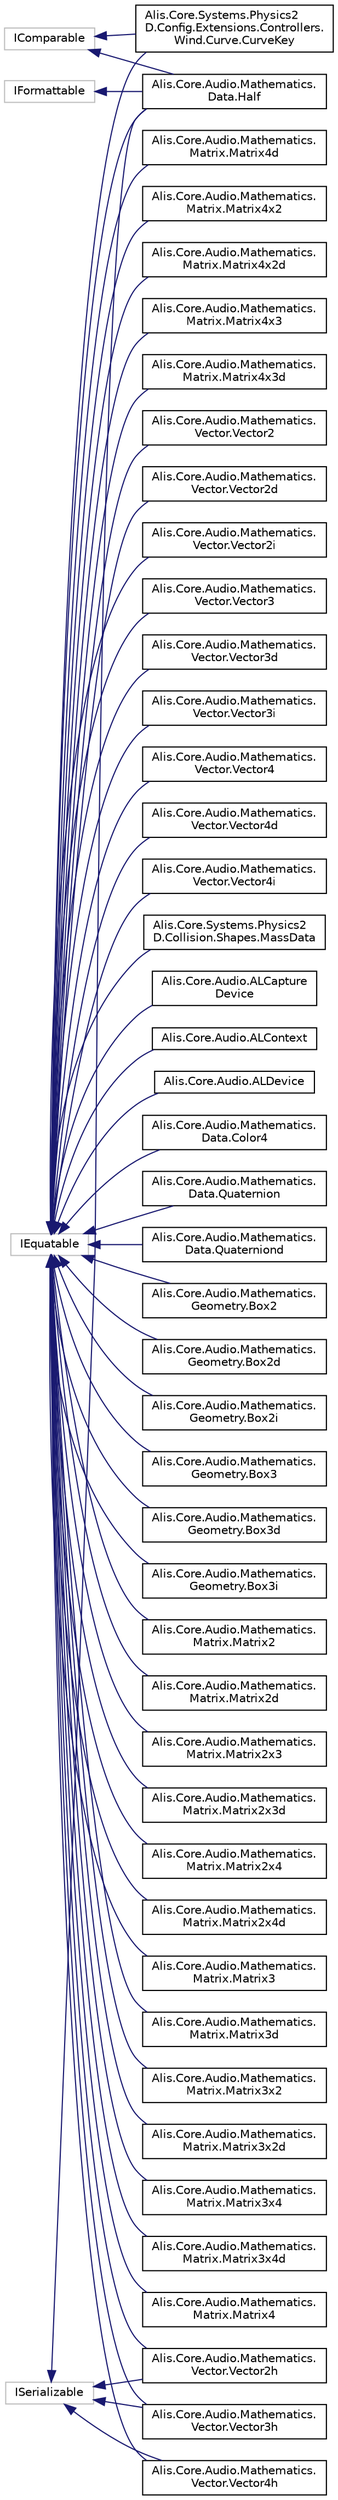 digraph "Graphical Class Hierarchy"
{
 // LATEX_PDF_SIZE
  edge [fontname="Helvetica",fontsize="10",labelfontname="Helvetica",labelfontsize="10"];
  node [fontname="Helvetica",fontsize="10",shape=record];
  rankdir="LR";
  Node424 [label="IComparable",height=0.2,width=0.4,color="grey75", fillcolor="white", style="filled",tooltip=" "];
  Node424 -> Node0 [dir="back",color="midnightblue",fontsize="10",style="solid",fontname="Helvetica"];
  Node0 [label="Alis.Core.Audio.Mathematics.\lData.Half",height=0.2,width=0.4,color="black", fillcolor="white", style="filled",URL="$struct_alis_1_1_core_1_1_audio_1_1_mathematics_1_1_data_1_1_half.html",tooltip="The name Half is derived from half-precision floating-point number. It occupies only 16 bits,..."];
  Node424 -> Node387 [dir="back",color="midnightblue",fontsize="10",style="solid",fontname="Helvetica"];
  Node387 [label="Alis.Core.Systems.Physics2\lD.Config.Extensions.Controllers.\lWind.Curve.CurveKey",height=0.2,width=0.4,color="black", fillcolor="white", style="filled",URL="$class_alis_1_1_core_1_1_systems_1_1_physics2_d_1_1_config_1_1_extensions_1_1_controllers_1_1_wind_1_1_curve_1_1_curve_key.html",tooltip="Key point on the Curve."];
  Node346 [label="IEquatable",height=0.2,width=0.4,color="grey75", fillcolor="white", style="filled",tooltip=" "];
  Node346 -> Node347 [dir="back",color="midnightblue",fontsize="10",style="solid",fontname="Helvetica"];
  Node347 [label="Alis.Core.Audio.ALCapture\lDevice",height=0.2,width=0.4,color="black", fillcolor="white", style="filled",URL="$struct_alis_1_1_core_1_1_audio_1_1_a_l_capture_device.html",tooltip="Handle to an OpenAL capture device."];
  Node346 -> Node348 [dir="back",color="midnightblue",fontsize="10",style="solid",fontname="Helvetica"];
  Node348 [label="Alis.Core.Audio.ALContext",height=0.2,width=0.4,color="black", fillcolor="white", style="filled",URL="$struct_alis_1_1_core_1_1_audio_1_1_a_l_context.html",tooltip="The al context"];
  Node346 -> Node349 [dir="back",color="midnightblue",fontsize="10",style="solid",fontname="Helvetica"];
  Node349 [label="Alis.Core.Audio.ALDevice",height=0.2,width=0.4,color="black", fillcolor="white", style="filled",URL="$struct_alis_1_1_core_1_1_audio_1_1_a_l_device.html",tooltip="Opaque handle to an OpenAL device."];
  Node346 -> Node350 [dir="back",color="midnightblue",fontsize="10",style="solid",fontname="Helvetica"];
  Node350 [label="Alis.Core.Audio.Mathematics.\lData.Color4",height=0.2,width=0.4,color="black", fillcolor="white", style="filled",URL="$struct_alis_1_1_core_1_1_audio_1_1_mathematics_1_1_data_1_1_color4.html",tooltip="Represents a color with 4 floating-point components (R, G, B, A)."];
  Node346 -> Node0 [dir="back",color="midnightblue",fontsize="10",style="solid",fontname="Helvetica"];
  Node346 -> Node351 [dir="back",color="midnightblue",fontsize="10",style="solid",fontname="Helvetica"];
  Node351 [label="Alis.Core.Audio.Mathematics.\lData.Quaternion",height=0.2,width=0.4,color="black", fillcolor="white", style="filled",URL="$struct_alis_1_1_core_1_1_audio_1_1_mathematics_1_1_data_1_1_quaternion.html",tooltip="Represents a Quaternion."];
  Node346 -> Node352 [dir="back",color="midnightblue",fontsize="10",style="solid",fontname="Helvetica"];
  Node352 [label="Alis.Core.Audio.Mathematics.\lData.Quaterniond",height=0.2,width=0.4,color="black", fillcolor="white", style="filled",URL="$struct_alis_1_1_core_1_1_audio_1_1_mathematics_1_1_data_1_1_quaterniond.html",tooltip="Represents a double-precision Quaternion."];
  Node346 -> Node353 [dir="back",color="midnightblue",fontsize="10",style="solid",fontname="Helvetica"];
  Node353 [label="Alis.Core.Audio.Mathematics.\lGeometry.Box2",height=0.2,width=0.4,color="black", fillcolor="white", style="filled",URL="$struct_alis_1_1_core_1_1_audio_1_1_mathematics_1_1_geometry_1_1_box2.html",tooltip="Defines an axis-aligned 2d box (rectangle)."];
  Node346 -> Node354 [dir="back",color="midnightblue",fontsize="10",style="solid",fontname="Helvetica"];
  Node354 [label="Alis.Core.Audio.Mathematics.\lGeometry.Box2d",height=0.2,width=0.4,color="black", fillcolor="white", style="filled",URL="$struct_alis_1_1_core_1_1_audio_1_1_mathematics_1_1_geometry_1_1_box2d.html",tooltip="Defines an axis-aligned 2d box (rectangle)."];
  Node346 -> Node355 [dir="back",color="midnightblue",fontsize="10",style="solid",fontname="Helvetica"];
  Node355 [label="Alis.Core.Audio.Mathematics.\lGeometry.Box2i",height=0.2,width=0.4,color="black", fillcolor="white", style="filled",URL="$struct_alis_1_1_core_1_1_audio_1_1_mathematics_1_1_geometry_1_1_box2i.html",tooltip="Defines an axis-aligned 2d box (rectangle)."];
  Node346 -> Node356 [dir="back",color="midnightblue",fontsize="10",style="solid",fontname="Helvetica"];
  Node356 [label="Alis.Core.Audio.Mathematics.\lGeometry.Box3",height=0.2,width=0.4,color="black", fillcolor="white", style="filled",URL="$struct_alis_1_1_core_1_1_audio_1_1_mathematics_1_1_geometry_1_1_box3.html",tooltip="Defines an axis-aligned 2d box (rectangle)."];
  Node346 -> Node357 [dir="back",color="midnightblue",fontsize="10",style="solid",fontname="Helvetica"];
  Node357 [label="Alis.Core.Audio.Mathematics.\lGeometry.Box3d",height=0.2,width=0.4,color="black", fillcolor="white", style="filled",URL="$struct_alis_1_1_core_1_1_audio_1_1_mathematics_1_1_geometry_1_1_box3d.html",tooltip="Defines an axis-aligned 2d box (rectangle)."];
  Node346 -> Node358 [dir="back",color="midnightblue",fontsize="10",style="solid",fontname="Helvetica"];
  Node358 [label="Alis.Core.Audio.Mathematics.\lGeometry.Box3i",height=0.2,width=0.4,color="black", fillcolor="white", style="filled",URL="$struct_alis_1_1_core_1_1_audio_1_1_mathematics_1_1_geometry_1_1_box3i.html",tooltip="Defines an axis-aligned 2d box (rectangle)."];
  Node346 -> Node359 [dir="back",color="midnightblue",fontsize="10",style="solid",fontname="Helvetica"];
  Node359 [label="Alis.Core.Audio.Mathematics.\lMatrix.Matrix2",height=0.2,width=0.4,color="black", fillcolor="white", style="filled",URL="$struct_alis_1_1_core_1_1_audio_1_1_mathematics_1_1_matrix_1_1_matrix2.html",tooltip="Represents a 2x2 matrix."];
  Node346 -> Node360 [dir="back",color="midnightblue",fontsize="10",style="solid",fontname="Helvetica"];
  Node360 [label="Alis.Core.Audio.Mathematics.\lMatrix.Matrix2d",height=0.2,width=0.4,color="black", fillcolor="white", style="filled",URL="$struct_alis_1_1_core_1_1_audio_1_1_mathematics_1_1_matrix_1_1_matrix2d.html",tooltip="Represents a 2x2 matrix."];
  Node346 -> Node361 [dir="back",color="midnightblue",fontsize="10",style="solid",fontname="Helvetica"];
  Node361 [label="Alis.Core.Audio.Mathematics.\lMatrix.Matrix2x3",height=0.2,width=0.4,color="black", fillcolor="white", style="filled",URL="$struct_alis_1_1_core_1_1_audio_1_1_mathematics_1_1_matrix_1_1_matrix2x3.html",tooltip="Represents a 2x3 matrix."];
  Node346 -> Node362 [dir="back",color="midnightblue",fontsize="10",style="solid",fontname="Helvetica"];
  Node362 [label="Alis.Core.Audio.Mathematics.\lMatrix.Matrix2x3d",height=0.2,width=0.4,color="black", fillcolor="white", style="filled",URL="$struct_alis_1_1_core_1_1_audio_1_1_mathematics_1_1_matrix_1_1_matrix2x3d.html",tooltip="Represents a 2x3 matrix."];
  Node346 -> Node363 [dir="back",color="midnightblue",fontsize="10",style="solid",fontname="Helvetica"];
  Node363 [label="Alis.Core.Audio.Mathematics.\lMatrix.Matrix2x4",height=0.2,width=0.4,color="black", fillcolor="white", style="filled",URL="$struct_alis_1_1_core_1_1_audio_1_1_mathematics_1_1_matrix_1_1_matrix2x4.html",tooltip="Represents a 2x4 matrix."];
  Node346 -> Node364 [dir="back",color="midnightblue",fontsize="10",style="solid",fontname="Helvetica"];
  Node364 [label="Alis.Core.Audio.Mathematics.\lMatrix.Matrix2x4d",height=0.2,width=0.4,color="black", fillcolor="white", style="filled",URL="$struct_alis_1_1_core_1_1_audio_1_1_mathematics_1_1_matrix_1_1_matrix2x4d.html",tooltip="Represents a 2x4 matrix."];
  Node346 -> Node365 [dir="back",color="midnightblue",fontsize="10",style="solid",fontname="Helvetica"];
  Node365 [label="Alis.Core.Audio.Mathematics.\lMatrix.Matrix3",height=0.2,width=0.4,color="black", fillcolor="white", style="filled",URL="$struct_alis_1_1_core_1_1_audio_1_1_mathematics_1_1_matrix_1_1_matrix3.html",tooltip="Represents a 3x3 matrix containing 3D rotation and scale."];
  Node346 -> Node366 [dir="back",color="midnightblue",fontsize="10",style="solid",fontname="Helvetica"];
  Node366 [label="Alis.Core.Audio.Mathematics.\lMatrix.Matrix3d",height=0.2,width=0.4,color="black", fillcolor="white", style="filled",URL="$struct_alis_1_1_core_1_1_audio_1_1_mathematics_1_1_matrix_1_1_matrix3d.html",tooltip="Represents a 3x3 matrix containing 3D rotation and scale with double-precision components."];
  Node346 -> Node367 [dir="back",color="midnightblue",fontsize="10",style="solid",fontname="Helvetica"];
  Node367 [label="Alis.Core.Audio.Mathematics.\lMatrix.Matrix3x2",height=0.2,width=0.4,color="black", fillcolor="white", style="filled",URL="$struct_alis_1_1_core_1_1_audio_1_1_mathematics_1_1_matrix_1_1_matrix3x2.html",tooltip="Represents a 3x2 matrix."];
  Node346 -> Node368 [dir="back",color="midnightblue",fontsize="10",style="solid",fontname="Helvetica"];
  Node368 [label="Alis.Core.Audio.Mathematics.\lMatrix.Matrix3x2d",height=0.2,width=0.4,color="black", fillcolor="white", style="filled",URL="$struct_alis_1_1_core_1_1_audio_1_1_mathematics_1_1_matrix_1_1_matrix3x2d.html",tooltip="Represents a 3x2 matrix."];
  Node346 -> Node369 [dir="back",color="midnightblue",fontsize="10",style="solid",fontname="Helvetica"];
  Node369 [label="Alis.Core.Audio.Mathematics.\lMatrix.Matrix3x4",height=0.2,width=0.4,color="black", fillcolor="white", style="filled",URL="$struct_alis_1_1_core_1_1_audio_1_1_mathematics_1_1_matrix_1_1_matrix3x4.html",tooltip="Represents a 3x4 Matrix."];
  Node346 -> Node370 [dir="back",color="midnightblue",fontsize="10",style="solid",fontname="Helvetica"];
  Node370 [label="Alis.Core.Audio.Mathematics.\lMatrix.Matrix3x4d",height=0.2,width=0.4,color="black", fillcolor="white", style="filled",URL="$struct_alis_1_1_core_1_1_audio_1_1_mathematics_1_1_matrix_1_1_matrix3x4d.html",tooltip="Represents a 3x4 Matrix."];
  Node346 -> Node371 [dir="back",color="midnightblue",fontsize="10",style="solid",fontname="Helvetica"];
  Node371 [label="Alis.Core.Audio.Mathematics.\lMatrix.Matrix4",height=0.2,width=0.4,color="black", fillcolor="white", style="filled",URL="$struct_alis_1_1_core_1_1_audio_1_1_mathematics_1_1_matrix_1_1_matrix4.html",tooltip="Represents a 4x4 matrix containing 3D rotation, scale, transform, and projection."];
  Node346 -> Node372 [dir="back",color="midnightblue",fontsize="10",style="solid",fontname="Helvetica"];
  Node372 [label="Alis.Core.Audio.Mathematics.\lMatrix.Matrix4d",height=0.2,width=0.4,color="black", fillcolor="white", style="filled",URL="$struct_alis_1_1_core_1_1_audio_1_1_mathematics_1_1_matrix_1_1_matrix4d.html",tooltip="Represents a 4x4 matrix containing 3D rotation, scale, transform, and projection with double-precisio..."];
  Node346 -> Node373 [dir="back",color="midnightblue",fontsize="10",style="solid",fontname="Helvetica"];
  Node373 [label="Alis.Core.Audio.Mathematics.\lMatrix.Matrix4x2",height=0.2,width=0.4,color="black", fillcolor="white", style="filled",URL="$struct_alis_1_1_core_1_1_audio_1_1_mathematics_1_1_matrix_1_1_matrix4x2.html",tooltip="Represents a 4x2 matrix."];
  Node346 -> Node374 [dir="back",color="midnightblue",fontsize="10",style="solid",fontname="Helvetica"];
  Node374 [label="Alis.Core.Audio.Mathematics.\lMatrix.Matrix4x2d",height=0.2,width=0.4,color="black", fillcolor="white", style="filled",URL="$struct_alis_1_1_core_1_1_audio_1_1_mathematics_1_1_matrix_1_1_matrix4x2d.html",tooltip="Represents a 4x2 matrix."];
  Node346 -> Node375 [dir="back",color="midnightblue",fontsize="10",style="solid",fontname="Helvetica"];
  Node375 [label="Alis.Core.Audio.Mathematics.\lMatrix.Matrix4x3",height=0.2,width=0.4,color="black", fillcolor="white", style="filled",URL="$struct_alis_1_1_core_1_1_audio_1_1_mathematics_1_1_matrix_1_1_matrix4x3.html",tooltip="Represents a 3x4 matrix."];
  Node346 -> Node376 [dir="back",color="midnightblue",fontsize="10",style="solid",fontname="Helvetica"];
  Node376 [label="Alis.Core.Audio.Mathematics.\lMatrix.Matrix4x3d",height=0.2,width=0.4,color="black", fillcolor="white", style="filled",URL="$struct_alis_1_1_core_1_1_audio_1_1_mathematics_1_1_matrix_1_1_matrix4x3d.html",tooltip="Represents a 3x4 matrix."];
  Node346 -> Node377 [dir="back",color="midnightblue",fontsize="10",style="solid",fontname="Helvetica"];
  Node377 [label="Alis.Core.Audio.Mathematics.\lVector.Vector2",height=0.2,width=0.4,color="black", fillcolor="white", style="filled",URL="$struct_alis_1_1_core_1_1_audio_1_1_mathematics_1_1_vector_1_1_vector2.html",tooltip="Represents a 2D vector using two single-precision floating-point numbers."];
  Node346 -> Node378 [dir="back",color="midnightblue",fontsize="10",style="solid",fontname="Helvetica"];
  Node378 [label="Alis.Core.Audio.Mathematics.\lVector.Vector2d",height=0.2,width=0.4,color="black", fillcolor="white", style="filled",URL="$struct_alis_1_1_core_1_1_audio_1_1_mathematics_1_1_vector_1_1_vector2d.html",tooltip="Represents a 2D vector using two double-precision floating-point numbers."];
  Node346 -> Node318 [dir="back",color="midnightblue",fontsize="10",style="solid",fontname="Helvetica"];
  Node318 [label="Alis.Core.Audio.Mathematics.\lVector.Vector2h",height=0.2,width=0.4,color="black", fillcolor="white", style="filled",URL="$struct_alis_1_1_core_1_1_audio_1_1_mathematics_1_1_vector_1_1_vector2h.html",tooltip="2-component Vector of the Half type. Occupies 4 Byte total."];
  Node346 -> Node379 [dir="back",color="midnightblue",fontsize="10",style="solid",fontname="Helvetica"];
  Node379 [label="Alis.Core.Audio.Mathematics.\lVector.Vector2i",height=0.2,width=0.4,color="black", fillcolor="white", style="filled",URL="$struct_alis_1_1_core_1_1_audio_1_1_mathematics_1_1_vector_1_1_vector2i.html",tooltip="Represents a 2D vector using two 32-bit integer numbers."];
  Node346 -> Node380 [dir="back",color="midnightblue",fontsize="10",style="solid",fontname="Helvetica"];
  Node380 [label="Alis.Core.Audio.Mathematics.\lVector.Vector3",height=0.2,width=0.4,color="black", fillcolor="white", style="filled",URL="$struct_alis_1_1_core_1_1_audio_1_1_mathematics_1_1_vector_1_1_vector3.html",tooltip="Represents a 3D vector using three single-precision floating-point numbers."];
  Node346 -> Node381 [dir="back",color="midnightblue",fontsize="10",style="solid",fontname="Helvetica"];
  Node381 [label="Alis.Core.Audio.Mathematics.\lVector.Vector3d",height=0.2,width=0.4,color="black", fillcolor="white", style="filled",URL="$struct_alis_1_1_core_1_1_audio_1_1_mathematics_1_1_vector_1_1_vector3d.html",tooltip="Represents a 3D vector using three double-precision floating-point numbers."];
  Node346 -> Node319 [dir="back",color="midnightblue",fontsize="10",style="solid",fontname="Helvetica"];
  Node319 [label="Alis.Core.Audio.Mathematics.\lVector.Vector3h",height=0.2,width=0.4,color="black", fillcolor="white", style="filled",URL="$struct_alis_1_1_core_1_1_audio_1_1_mathematics_1_1_vector_1_1_vector3h.html",tooltip="3-component Vector of the Half type. Occupies 6 Byte total."];
  Node346 -> Node382 [dir="back",color="midnightblue",fontsize="10",style="solid",fontname="Helvetica"];
  Node382 [label="Alis.Core.Audio.Mathematics.\lVector.Vector3i",height=0.2,width=0.4,color="black", fillcolor="white", style="filled",URL="$struct_alis_1_1_core_1_1_audio_1_1_mathematics_1_1_vector_1_1_vector3i.html",tooltip="Represents a 3D vector using three 32-bit integer numbers."];
  Node346 -> Node383 [dir="back",color="midnightblue",fontsize="10",style="solid",fontname="Helvetica"];
  Node383 [label="Alis.Core.Audio.Mathematics.\lVector.Vector4",height=0.2,width=0.4,color="black", fillcolor="white", style="filled",URL="$struct_alis_1_1_core_1_1_audio_1_1_mathematics_1_1_vector_1_1_vector4.html",tooltip="Represents a 4D vector using four single-precision floating-point numbers."];
  Node346 -> Node384 [dir="back",color="midnightblue",fontsize="10",style="solid",fontname="Helvetica"];
  Node384 [label="Alis.Core.Audio.Mathematics.\lVector.Vector4d",height=0.2,width=0.4,color="black", fillcolor="white", style="filled",URL="$struct_alis_1_1_core_1_1_audio_1_1_mathematics_1_1_vector_1_1_vector4d.html",tooltip="Represents a 4D vector using four double-precision floating-point numbers."];
  Node346 -> Node320 [dir="back",color="midnightblue",fontsize="10",style="solid",fontname="Helvetica"];
  Node320 [label="Alis.Core.Audio.Mathematics.\lVector.Vector4h",height=0.2,width=0.4,color="black", fillcolor="white", style="filled",URL="$struct_alis_1_1_core_1_1_audio_1_1_mathematics_1_1_vector_1_1_vector4h.html",tooltip="4-component Vector of the Half type. Occupies 8 Byte total."];
  Node346 -> Node385 [dir="back",color="midnightblue",fontsize="10",style="solid",fontname="Helvetica"];
  Node385 [label="Alis.Core.Audio.Mathematics.\lVector.Vector4i",height=0.2,width=0.4,color="black", fillcolor="white", style="filled",URL="$struct_alis_1_1_core_1_1_audio_1_1_mathematics_1_1_vector_1_1_vector4i.html",tooltip="Represents a 4D vector using four 32-bit integer numbers."];
  Node346 -> Node386 [dir="back",color="midnightblue",fontsize="10",style="solid",fontname="Helvetica"];
  Node386 [label="Alis.Core.Systems.Physics2\lD.Collision.Shapes.MassData",height=0.2,width=0.4,color="black", fillcolor="white", style="filled",URL="$struct_alis_1_1_core_1_1_systems_1_1_physics2_d_1_1_collision_1_1_shapes_1_1_mass_data.html",tooltip="This holds the mass data computed for a shape."];
  Node346 -> Node387 [dir="back",color="midnightblue",fontsize="10",style="solid",fontname="Helvetica"];
  Node345 [label="IFormattable",height=0.2,width=0.4,color="grey75", fillcolor="white", style="filled",tooltip=" "];
  Node345 -> Node0 [dir="back",color="midnightblue",fontsize="10",style="solid",fontname="Helvetica"];
  Node316 [label="ISerializable",height=0.2,width=0.4,color="grey75", fillcolor="white", style="filled",tooltip=" "];
  Node316 -> Node0 [dir="back",color="midnightblue",fontsize="10",style="solid",fontname="Helvetica"];
  Node316 -> Node318 [dir="back",color="midnightblue",fontsize="10",style="solid",fontname="Helvetica"];
  Node316 -> Node319 [dir="back",color="midnightblue",fontsize="10",style="solid",fontname="Helvetica"];
  Node316 -> Node320 [dir="back",color="midnightblue",fontsize="10",style="solid",fontname="Helvetica"];
}
